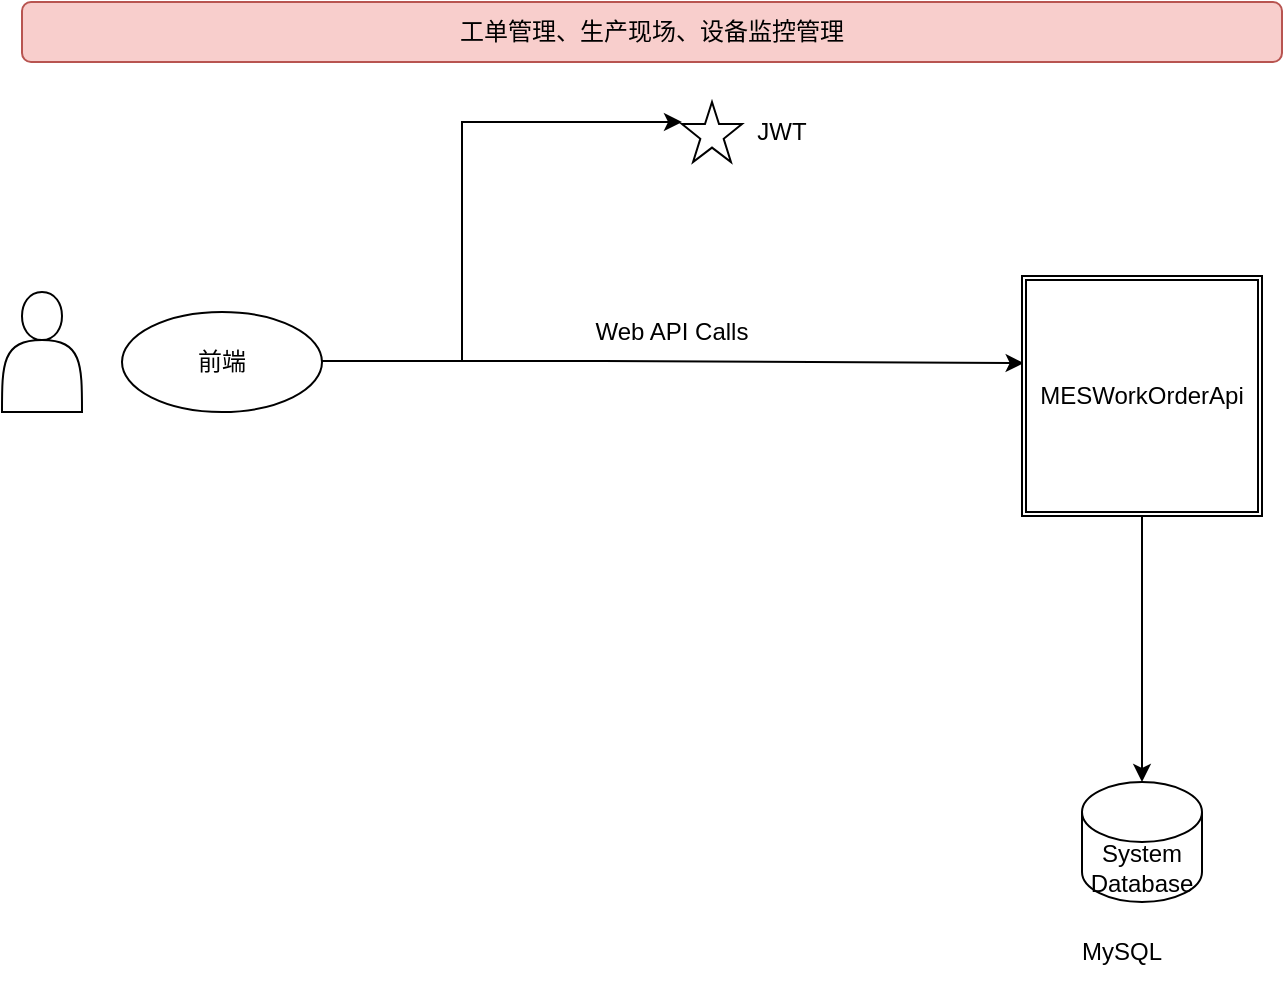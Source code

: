 <mxfile version="21.2.9" type="github" pages="3">
  <diagram name="工单" id="LHwVmnjy8u7Do5aFjTPb">
    <mxGraphModel dx="2073" dy="438" grid="1" gridSize="10" guides="1" tooltips="1" connect="1" arrows="1" fold="1" page="1" pageScale="1" pageWidth="827" pageHeight="1169" math="0" shadow="0">
      <root>
        <mxCell id="NMduShGz2eBYHH2EpHa--0" />
        <mxCell id="NMduShGz2eBYHH2EpHa--1" parent="NMduShGz2eBYHH2EpHa--0" />
        <mxCell id="NMduShGz2eBYHH2EpHa--2" value="" style="endArrow=classic;html=1;rounded=0;entryX=0.007;entryY=0.363;entryDx=0;entryDy=0;entryPerimeter=0;" parent="NMduShGz2eBYHH2EpHa--1" target="NMduShGz2eBYHH2EpHa--7" edge="1">
          <mxGeometry width="50" height="50" relative="1" as="geometry">
            <mxPoint x="80" y="189.5" as="sourcePoint" />
            <mxPoint x="420" y="190" as="targetPoint" />
            <Array as="points">
              <mxPoint x="220" y="189.5" />
            </Array>
          </mxGeometry>
        </mxCell>
        <mxCell id="NMduShGz2eBYHH2EpHa--3" value="Web API Calls" style="text;html=1;strokeColor=none;fillColor=none;align=center;verticalAlign=middle;whiteSpace=wrap;rounded=0;" parent="NMduShGz2eBYHH2EpHa--1" vertex="1">
          <mxGeometry x="170" y="160" width="170" height="30" as="geometry" />
        </mxCell>
        <mxCell id="NMduShGz2eBYHH2EpHa--4" value="" style="endArrow=classic;html=1;rounded=0;" parent="NMduShGz2eBYHH2EpHa--1" edge="1">
          <mxGeometry width="50" height="50" relative="1" as="geometry">
            <mxPoint x="150" y="190" as="sourcePoint" />
            <mxPoint x="260" y="70" as="targetPoint" />
            <Array as="points">
              <mxPoint x="150" y="70" />
            </Array>
          </mxGeometry>
        </mxCell>
        <mxCell id="NMduShGz2eBYHH2EpHa--5" value="" style="verticalLabelPosition=bottom;verticalAlign=top;html=1;shape=mxgraph.basic.star" parent="NMduShGz2eBYHH2EpHa--1" vertex="1">
          <mxGeometry x="260" y="60" width="30" height="30" as="geometry" />
        </mxCell>
        <mxCell id="NMduShGz2eBYHH2EpHa--6" value="JWT" style="text;html=1;strokeColor=none;fillColor=none;align=center;verticalAlign=middle;whiteSpace=wrap;rounded=0;" parent="NMduShGz2eBYHH2EpHa--1" vertex="1">
          <mxGeometry x="280" y="60" width="60" height="30" as="geometry" />
        </mxCell>
        <mxCell id="NMduShGz2eBYHH2EpHa--7" value="MESWorkOrderApi" style="shape=ext;double=1;whiteSpace=wrap;html=1;aspect=fixed;" parent="NMduShGz2eBYHH2EpHa--1" vertex="1">
          <mxGeometry x="430" y="147" width="120" height="120" as="geometry" />
        </mxCell>
        <mxCell id="NMduShGz2eBYHH2EpHa--8" value="System Database" style="shape=cylinder3;whiteSpace=wrap;html=1;boundedLbl=1;backgroundOutline=1;size=15;" parent="NMduShGz2eBYHH2EpHa--1" vertex="1">
          <mxGeometry x="460" y="400" width="60" height="60" as="geometry" />
        </mxCell>
        <mxCell id="NMduShGz2eBYHH2EpHa--9" value="" style="endArrow=classic;html=1;rounded=0;exitX=0.5;exitY=1;exitDx=0;exitDy=0;" parent="NMduShGz2eBYHH2EpHa--1" source="NMduShGz2eBYHH2EpHa--7" target="NMduShGz2eBYHH2EpHa--8" edge="1">
          <mxGeometry width="50" height="50" relative="1" as="geometry">
            <mxPoint x="530" y="330" as="sourcePoint" />
            <mxPoint x="580" y="280" as="targetPoint" />
          </mxGeometry>
        </mxCell>
        <mxCell id="NMduShGz2eBYHH2EpHa--10" value="MySQL" style="text;html=1;strokeColor=none;fillColor=none;align=center;verticalAlign=middle;whiteSpace=wrap;rounded=0;" parent="NMduShGz2eBYHH2EpHa--1" vertex="1">
          <mxGeometry x="450" y="470" width="60" height="30" as="geometry" />
        </mxCell>
        <mxCell id="NMduShGz2eBYHH2EpHa--11" value="" style="shape=actor;whiteSpace=wrap;html=1;" parent="NMduShGz2eBYHH2EpHa--1" vertex="1">
          <mxGeometry x="-80" y="155" width="40" height="60" as="geometry" />
        </mxCell>
        <mxCell id="NMduShGz2eBYHH2EpHa--12" value="工单管理、生产现场、设备监控管理" style="rounded=1;whiteSpace=wrap;html=1;fillColor=#f8cecc;strokeColor=#b85450;" parent="NMduShGz2eBYHH2EpHa--1" vertex="1">
          <mxGeometry x="-70" y="10" width="630" height="30" as="geometry" />
        </mxCell>
        <mxCell id="Ey2I2gj0Vbo_uophqBOj-2" value="前端" style="ellipse;whiteSpace=wrap;html=1;" parent="NMduShGz2eBYHH2EpHa--1" vertex="1">
          <mxGeometry x="-20" y="165" width="100" height="50" as="geometry" />
        </mxCell>
      </root>
    </mxGraphModel>
  </diagram>
  <diagram name="QM" id="i1imacI2bnwapqhzt_H6">
    <mxGraphModel dx="2607" dy="1795" grid="1" gridSize="10" guides="1" tooltips="1" connect="1" arrows="1" fold="1" page="1" pageScale="1" pageWidth="827" pageHeight="1169" math="0" shadow="0">
      <root>
        <mxCell id="W7-rKrqx2AuoTJekvJAu-0" />
        <mxCell id="W7-rKrqx2AuoTJekvJAu-1" parent="W7-rKrqx2AuoTJekvJAu-0" />
        <mxCell id="nSvTF0xJLytpFi_meoHh-4" value="" style="rounded=0;whiteSpace=wrap;html=1;" parent="W7-rKrqx2AuoTJekvJAu-1" vertex="1">
          <mxGeometry x="-80" y="400" width="340" height="100" as="geometry" />
        </mxCell>
        <mxCell id="W7-rKrqx2AuoTJekvJAu-2" value="" style="endArrow=classic;html=1;rounded=0;exitX=1;exitY=0.5;exitDx=0;exitDy=0;" parent="W7-rKrqx2AuoTJekvJAu-1" source="f87VL9ql5aKDiun6NzoF-19" edge="1">
          <mxGeometry width="50" height="50" relative="1" as="geometry">
            <mxPoint x="80" y="189.5" as="sourcePoint" />
            <mxPoint x="480" y="189" as="targetPoint" />
            <Array as="points">
              <mxPoint x="220" y="189.5" />
            </Array>
          </mxGeometry>
        </mxCell>
        <mxCell id="W7-rKrqx2AuoTJekvJAu-3" value="Web API Calls" style="text;html=1;strokeColor=none;fillColor=none;align=center;verticalAlign=middle;whiteSpace=wrap;rounded=0;" parent="W7-rKrqx2AuoTJekvJAu-1" vertex="1">
          <mxGeometry x="170" y="160" width="170" height="30" as="geometry" />
        </mxCell>
        <mxCell id="W7-rKrqx2AuoTJekvJAu-4" value="" style="endArrow=classic;html=1;rounded=0;" parent="W7-rKrqx2AuoTJekvJAu-1" edge="1">
          <mxGeometry width="50" height="50" relative="1" as="geometry">
            <mxPoint x="150" y="190" as="sourcePoint" />
            <mxPoint x="260" y="70" as="targetPoint" />
            <Array as="points">
              <mxPoint x="150" y="70" />
            </Array>
          </mxGeometry>
        </mxCell>
        <mxCell id="W7-rKrqx2AuoTJekvJAu-5" value="" style="verticalLabelPosition=bottom;verticalAlign=top;html=1;shape=mxgraph.basic.star" parent="W7-rKrqx2AuoTJekvJAu-1" vertex="1">
          <mxGeometry x="260" y="60" width="30" height="30" as="geometry" />
        </mxCell>
        <mxCell id="W7-rKrqx2AuoTJekvJAu-6" value="JWT" style="text;html=1;strokeColor=none;fillColor=none;align=center;verticalAlign=middle;whiteSpace=wrap;rounded=0;" parent="W7-rKrqx2AuoTJekvJAu-1" vertex="1">
          <mxGeometry x="280" y="60" width="60" height="30" as="geometry" />
        </mxCell>
        <mxCell id="W7-rKrqx2AuoTJekvJAu-7" value="MESQM&lt;br&gt;WebApi" style="shape=ext;double=1;whiteSpace=wrap;html=1;aspect=fixed;" parent="W7-rKrqx2AuoTJekvJAu-1" vertex="1">
          <mxGeometry x="486" y="110" width="180" height="180" as="geometry" />
        </mxCell>
        <mxCell id="W7-rKrqx2AuoTJekvJAu-8" value="System Database" style="shape=cylinder3;whiteSpace=wrap;html=1;boundedLbl=1;backgroundOutline=1;size=15;" parent="W7-rKrqx2AuoTJekvJAu-1" vertex="1">
          <mxGeometry x="520" y="403" width="60" height="60" as="geometry" />
        </mxCell>
        <mxCell id="W7-rKrqx2AuoTJekvJAu-9" value="" style="endArrow=classic;html=1;rounded=0;exitX=0.355;exitY=1.01;exitDx=0;exitDy=0;exitPerimeter=0;" parent="W7-rKrqx2AuoTJekvJAu-1" source="W7-rKrqx2AuoTJekvJAu-7" target="W7-rKrqx2AuoTJekvJAu-8" edge="1">
          <mxGeometry width="50" height="50" relative="1" as="geometry">
            <mxPoint x="550" y="300" as="sourcePoint" />
            <mxPoint x="626" y="280" as="targetPoint" />
          </mxGeometry>
        </mxCell>
        <mxCell id="W7-rKrqx2AuoTJekvJAu-10" value="MySQL" style="text;html=1;strokeColor=none;fillColor=none;align=center;verticalAlign=middle;whiteSpace=wrap;rounded=0;" parent="W7-rKrqx2AuoTJekvJAu-1" vertex="1">
          <mxGeometry x="496" y="470" width="60" height="30" as="geometry" />
        </mxCell>
        <mxCell id="W7-rKrqx2AuoTJekvJAu-14" value="SRO(DesignTime)" style="shape=hexagon;perimeter=hexagonPerimeter2;whiteSpace=wrap;html=1;fixedSize=1;size=20;" parent="W7-rKrqx2AuoTJekvJAu-1" vertex="1">
          <mxGeometry x="117.5" y="420" width="120" height="40" as="geometry" />
        </mxCell>
        <mxCell id="W7-rKrqx2AuoTJekvJAu-17" value="" style="shape=actor;whiteSpace=wrap;html=1;" parent="W7-rKrqx2AuoTJekvJAu-1" vertex="1">
          <mxGeometry x="-120" y="160" width="40" height="60" as="geometry" />
        </mxCell>
        <mxCell id="W7-rKrqx2AuoTJekvJAu-23" value="展示图表" style="ellipse;whiteSpace=wrap;html=1;" parent="W7-rKrqx2AuoTJekvJAu-1" vertex="1">
          <mxGeometry x="821" y="170" width="120" height="60" as="geometry" />
        </mxCell>
        <mxCell id="W7-rKrqx2AuoTJekvJAu-24" value="SPC" style="text;html=1;align=center;verticalAlign=middle;resizable=0;points=[];autosize=1;strokeColor=none;fillColor=none;" parent="W7-rKrqx2AuoTJekvJAu-1" vertex="1">
          <mxGeometry x="856" y="240" width="50" height="30" as="geometry" />
        </mxCell>
        <mxCell id="W7-rKrqx2AuoTJekvJAu-26" value="获取采样结果" style="text;html=1;strokeColor=none;fillColor=none;align=center;verticalAlign=middle;whiteSpace=wrap;rounded=0;" parent="W7-rKrqx2AuoTJekvJAu-1" vertex="1">
          <mxGeometry x="711" y="150" width="60" height="30" as="geometry" />
        </mxCell>
        <mxCell id="W7-rKrqx2AuoTJekvJAu-30" value="配置采样参数" style="text;html=1;strokeColor=none;fillColor=none;align=center;verticalAlign=middle;whiteSpace=wrap;rounded=0;" parent="W7-rKrqx2AuoTJekvJAu-1" vertex="1">
          <mxGeometry x="45" y="150" width="105" height="30" as="geometry" />
        </mxCell>
        <mxCell id="f87VL9ql5aKDiun6NzoF-0" value="" style="endArrow=classic;html=1;rounded=0;exitX=0;exitY=0;exitDx=0;exitDy=37.5;exitPerimeter=0;entryX=1;entryY=0.5;entryDx=0;entryDy=0;" parent="W7-rKrqx2AuoTJekvJAu-1" source="W7-rKrqx2AuoTJekvJAu-8" target="W7-rKrqx2AuoTJekvJAu-14" edge="1">
          <mxGeometry width="50" height="50" relative="1" as="geometry">
            <mxPoint x="90" y="430" as="sourcePoint" />
            <mxPoint x="270" y="438" as="targetPoint" />
          </mxGeometry>
        </mxCell>
        <mxCell id="f87VL9ql5aKDiun6NzoF-1" value="获取采样参数，绑定特征，数据源" style="text;html=1;strokeColor=none;fillColor=none;align=center;verticalAlign=middle;whiteSpace=wrap;rounded=0;" parent="W7-rKrqx2AuoTJekvJAu-1" vertex="1">
          <mxGeometry x="320" y="400" width="150" height="30" as="geometry" />
        </mxCell>
        <mxCell id="f87VL9ql5aKDiun6NzoF-2" value="SRO(Runtime)" style="rounded=1;whiteSpace=wrap;html=1;" parent="W7-rKrqx2AuoTJekvJAu-1" vertex="1">
          <mxGeometry x="-60" y="417.5" width="120" height="45" as="geometry" />
        </mxCell>
        <mxCell id="f87VL9ql5aKDiun6NzoF-8" value="" style="endArrow=classic;html=1;rounded=0;fillColor=#f8cecc;strokeColor=#b85450;" parent="W7-rKrqx2AuoTJekvJAu-1" source="f87VL9ql5aKDiun6NzoF-7" edge="1">
          <mxGeometry width="50" height="50" relative="1" as="geometry">
            <mxPoint x="-0.18" y="570.0" as="sourcePoint" />
            <mxPoint x="-0.5" y="649.58" as="targetPoint" />
          </mxGeometry>
        </mxCell>
        <mxCell id="f87VL9ql5aKDiun6NzoF-11" value="获取采样数据" style="text;html=1;strokeColor=none;fillColor=none;align=center;verticalAlign=middle;whiteSpace=wrap;rounded=0;" parent="W7-rKrqx2AuoTJekvJAu-1" vertex="1">
          <mxGeometry x="7.5" y="525" width="60" height="30" as="geometry" />
        </mxCell>
        <mxCell id="f87VL9ql5aKDiun6NzoF-13" value="Deploy" style="text;html=1;strokeColor=none;fillColor=none;align=center;verticalAlign=middle;whiteSpace=wrap;rounded=0;" parent="W7-rKrqx2AuoTJekvJAu-1" vertex="1">
          <mxGeometry x="60" y="410" width="60" height="30" as="geometry" />
        </mxCell>
        <mxCell id="f87VL9ql5aKDiun6NzoF-19" value="前端" style="ellipse;whiteSpace=wrap;html=1;" parent="W7-rKrqx2AuoTJekvJAu-1" vertex="1">
          <mxGeometry x="-70" y="160" width="120" height="60" as="geometry" />
        </mxCell>
        <mxCell id="f87VL9ql5aKDiun6NzoF-21" value="" style="endArrow=classic;html=1;rounded=0;entryX=0.75;entryY=1;entryDx=0;entryDy=0;fillColor=#f8cecc;strokeColor=#b85450;" parent="W7-rKrqx2AuoTJekvJAu-1" target="W7-rKrqx2AuoTJekvJAu-7" edge="1">
          <mxGeometry width="50" height="50" relative="1" as="geometry">
            <mxPoint x="40" y="640" as="sourcePoint" />
            <mxPoint x="160" y="540" as="targetPoint" />
            <Array as="points">
              <mxPoint x="621" y="640" />
            </Array>
          </mxGeometry>
        </mxCell>
        <mxCell id="f87VL9ql5aKDiun6NzoF-23" value="通过异步队列写进数据库" style="text;html=1;align=center;verticalAlign=middle;resizable=0;points=[];autosize=1;strokeColor=none;fillColor=none;" parent="W7-rKrqx2AuoTJekvJAu-1" vertex="1">
          <mxGeometry x="210" y="610" width="160" height="30" as="geometry" />
        </mxCell>
        <mxCell id="f87VL9ql5aKDiun6NzoF-24" value="gRPC" style="text;html=1;align=center;verticalAlign=middle;resizable=0;points=[];autosize=1;strokeColor=none;fillColor=none;" parent="W7-rKrqx2AuoTJekvJAu-1" vertex="1">
          <mxGeometry x="400" y="610" width="60" height="30" as="geometry" />
        </mxCell>
        <mxCell id="PisGtAleUoNAKMGKuRBi-0" value="" style="endArrow=classic;html=1;rounded=0;exitX=0;exitY=0.75;exitDx=0;exitDy=0;entryX=0.5;entryY=0;entryDx=0;entryDy=0;fillColor=#f8cecc;strokeColor=#b85450;" parent="W7-rKrqx2AuoTJekvJAu-1" source="W7-rKrqx2AuoTJekvJAu-7" target="f87VL9ql5aKDiun6NzoF-2" edge="1">
          <mxGeometry width="50" height="50" relative="1" as="geometry">
            <mxPoint x="20" y="350" as="sourcePoint" />
            <mxPoint x="70" y="300" as="targetPoint" />
            <Array as="points">
              <mxPoint y="245" />
            </Array>
          </mxGeometry>
        </mxCell>
        <mxCell id="PisGtAleUoNAKMGKuRBi-1" value="发布sample变化" style="text;html=1;strokeColor=none;fillColor=none;align=center;verticalAlign=middle;whiteSpace=wrap;rounded=0;" parent="W7-rKrqx2AuoTJekvJAu-1" vertex="1">
          <mxGeometry x="90" y="223" width="120" height="30" as="geometry" />
        </mxCell>
        <mxCell id="PisGtAleUoNAKMGKuRBi-2" value="gRPC" style="text;html=1;align=center;verticalAlign=middle;resizable=0;points=[];autosize=1;strokeColor=none;fillColor=none;" parent="W7-rKrqx2AuoTJekvJAu-1" vertex="1">
          <mxGeometry x="260" y="240" width="60" height="30" as="geometry" />
        </mxCell>
        <mxCell id="jOD7I7ps1fKyKr9JoWsd-0" value="" style="endArrow=classic;html=1;rounded=0;exitX=0;exitY=0.5;exitDx=0;exitDy=0;" parent="W7-rKrqx2AuoTJekvJAu-1" source="W7-rKrqx2AuoTJekvJAu-14" edge="1">
          <mxGeometry width="50" height="50" relative="1" as="geometry">
            <mxPoint x="190" y="460" as="sourcePoint" />
            <mxPoint x="60" y="440" as="targetPoint" />
          </mxGeometry>
        </mxCell>
        <mxCell id="nSvTF0xJLytpFi_meoHh-6" value="" style="endArrow=classic;html=1;rounded=0;fillColor=#f8cecc;strokeColor=#b85450;entryX=-0.001;entryY=0.89;entryDx=0;entryDy=0;entryPerimeter=0;" parent="W7-rKrqx2AuoTJekvJAu-1" target="W7-rKrqx2AuoTJekvJAu-7" edge="1">
          <mxGeometry width="50" height="50" relative="1" as="geometry">
            <mxPoint x="24" y="420" as="sourcePoint" />
            <mxPoint x="480" y="270" as="targetPoint" />
            <Array as="points">
              <mxPoint x="24" y="270" />
            </Array>
          </mxGeometry>
        </mxCell>
        <mxCell id="nSvTF0xJLytpFi_meoHh-8" value="订阅sample变化" style="text;html=1;strokeColor=none;fillColor=none;align=center;verticalAlign=middle;whiteSpace=wrap;rounded=0;" parent="W7-rKrqx2AuoTJekvJAu-1" vertex="1">
          <mxGeometry x="67.5" y="266" width="170" height="30" as="geometry" />
        </mxCell>
        <mxCell id="nSvTF0xJLytpFi_meoHh-11" value="" style="endArrow=classic;html=1;rounded=0;fillColor=#f8cecc;strokeColor=#b85450;" parent="W7-rKrqx2AuoTJekvJAu-1" source="f87VL9ql5aKDiun6NzoF-2" target="f87VL9ql5aKDiun6NzoF-7" edge="1">
          <mxGeometry width="50" height="50" relative="1" as="geometry">
            <mxPoint x="-2" y="470" as="sourcePoint" />
            <mxPoint x="-0.5" y="649.58" as="targetPoint" />
          </mxGeometry>
        </mxCell>
        <mxCell id="f87VL9ql5aKDiun6NzoF-7" value="采样数据" style="rhombus;whiteSpace=wrap;html=1;" parent="W7-rKrqx2AuoTJekvJAu-1" vertex="1">
          <mxGeometry x="-42.5" y="600" width="80" height="80" as="geometry" />
        </mxCell>
        <mxCell id="D6jhcnH3acUFcQ8o0Wzg-2" value="&lt;font style=&quot;font-size: 20px;&quot;&gt;质量管理技术架构图&lt;/font&gt;" style="rounded=1;whiteSpace=wrap;html=1;fillColor=#f8cecc;strokeColor=#b85450;" parent="W7-rKrqx2AuoTJekvJAu-1" vertex="1">
          <mxGeometry x="-110" y="-20" width="1050" height="50" as="geometry" />
        </mxCell>
        <mxCell id="9Js7fH_1BD-m-nRLBRbz-0" value="" style="endArrow=classic;html=1;rounded=0;entryX=1;entryY=0.5;entryDx=0;entryDy=0;" parent="W7-rKrqx2AuoTJekvJAu-1" target="W7-rKrqx2AuoTJekvJAu-7" edge="1">
          <mxGeometry width="50" height="50" relative="1" as="geometry">
            <mxPoint x="820" y="200" as="sourcePoint" />
            <mxPoint x="780" y="230" as="targetPoint" />
          </mxGeometry>
        </mxCell>
      </root>
    </mxGraphModel>
  </diagram>
  <diagram name="Setting" id="OvNvgwD5XciTS4iK91sJ">
    <mxGraphModel dx="2073" dy="438" grid="1" gridSize="10" guides="1" tooltips="1" connect="1" arrows="1" fold="1" page="1" pageScale="1" pageWidth="827" pageHeight="1169" math="0" shadow="0">
      <root>
        <mxCell id="_XlZvUamtfGYRmjocg8x-0" />
        <mxCell id="_XlZvUamtfGYRmjocg8x-1" parent="_XlZvUamtfGYRmjocg8x-0" />
        <mxCell id="_XlZvUamtfGYRmjocg8x-2" value="" style="endArrow=classic;html=1;rounded=0;" parent="_XlZvUamtfGYRmjocg8x-1" edge="1">
          <mxGeometry width="50" height="50" relative="1" as="geometry">
            <mxPoint x="80" y="189.5" as="sourcePoint" />
            <mxPoint x="440" y="190" as="targetPoint" />
            <Array as="points">
              <mxPoint x="220" y="189.5" />
            </Array>
          </mxGeometry>
        </mxCell>
        <mxCell id="_XlZvUamtfGYRmjocg8x-3" value="Web API Calls" style="text;html=1;strokeColor=none;fillColor=none;align=center;verticalAlign=middle;whiteSpace=wrap;rounded=0;" parent="_XlZvUamtfGYRmjocg8x-1" vertex="1">
          <mxGeometry x="170" y="160" width="170" height="30" as="geometry" />
        </mxCell>
        <mxCell id="_XlZvUamtfGYRmjocg8x-4" value="" style="endArrow=classic;html=1;rounded=0;" parent="_XlZvUamtfGYRmjocg8x-1" edge="1">
          <mxGeometry width="50" height="50" relative="1" as="geometry">
            <mxPoint x="150" y="190" as="sourcePoint" />
            <mxPoint x="260" y="70" as="targetPoint" />
            <Array as="points">
              <mxPoint x="150" y="70" />
            </Array>
          </mxGeometry>
        </mxCell>
        <mxCell id="_XlZvUamtfGYRmjocg8x-5" value="" style="verticalLabelPosition=bottom;verticalAlign=top;html=1;shape=mxgraph.basic.star" parent="_XlZvUamtfGYRmjocg8x-1" vertex="1">
          <mxGeometry x="260" y="60" width="30" height="30" as="geometry" />
        </mxCell>
        <mxCell id="_XlZvUamtfGYRmjocg8x-6" value="JWT" style="text;html=1;strokeColor=none;fillColor=none;align=center;verticalAlign=middle;whiteSpace=wrap;rounded=0;" parent="_XlZvUamtfGYRmjocg8x-1" vertex="1">
          <mxGeometry x="280" y="60" width="60" height="30" as="geometry" />
        </mxCell>
        <mxCell id="_XlZvUamtfGYRmjocg8x-7" value="MESSettingApi" style="shape=ext;double=1;whiteSpace=wrap;html=1;aspect=fixed;" parent="_XlZvUamtfGYRmjocg8x-1" vertex="1">
          <mxGeometry x="440" y="150" width="100" height="100" as="geometry" />
        </mxCell>
        <mxCell id="_XlZvUamtfGYRmjocg8x-8" value="System Database" style="shape=cylinder3;whiteSpace=wrap;html=1;boundedLbl=1;backgroundOutline=1;size=15;" parent="_XlZvUamtfGYRmjocg8x-1" vertex="1">
          <mxGeometry x="460" y="400" width="60" height="60" as="geometry" />
        </mxCell>
        <mxCell id="_XlZvUamtfGYRmjocg8x-9" value="" style="endArrow=classic;html=1;rounded=0;exitX=0.5;exitY=1;exitDx=0;exitDy=0;" parent="_XlZvUamtfGYRmjocg8x-1" source="_XlZvUamtfGYRmjocg8x-7" target="_XlZvUamtfGYRmjocg8x-8" edge="1">
          <mxGeometry width="50" height="50" relative="1" as="geometry">
            <mxPoint x="530" y="330" as="sourcePoint" />
            <mxPoint x="580" y="280" as="targetPoint" />
          </mxGeometry>
        </mxCell>
        <mxCell id="_XlZvUamtfGYRmjocg8x-10" value="MySQL" style="text;html=1;strokeColor=none;fillColor=none;align=center;verticalAlign=middle;whiteSpace=wrap;rounded=0;" parent="_XlZvUamtfGYRmjocg8x-1" vertex="1">
          <mxGeometry x="450" y="470" width="60" height="30" as="geometry" />
        </mxCell>
        <mxCell id="_XlZvUamtfGYRmjocg8x-19" value="" style="shape=actor;whiteSpace=wrap;html=1;" parent="_XlZvUamtfGYRmjocg8x-1" vertex="1">
          <mxGeometry x="-80" y="155" width="40" height="60" as="geometry" />
        </mxCell>
        <mxCell id="lqnBEP_Il8Ser6ssCTtO-0" value="工艺工序管理、生产排程管理" style="rounded=1;whiteSpace=wrap;html=1;fillColor=#f8cecc;strokeColor=#b85450;" parent="_XlZvUamtfGYRmjocg8x-1" vertex="1">
          <mxGeometry x="-80" y="10" width="630" height="30" as="geometry" />
        </mxCell>
        <mxCell id="EzeKYqs7o-uC5K2d60S2-0" value="前端" style="ellipse;whiteSpace=wrap;html=1;" parent="_XlZvUamtfGYRmjocg8x-1" vertex="1">
          <mxGeometry x="-20" y="165" width="100" height="50" as="geometry" />
        </mxCell>
      </root>
    </mxGraphModel>
  </diagram>
</mxfile>
